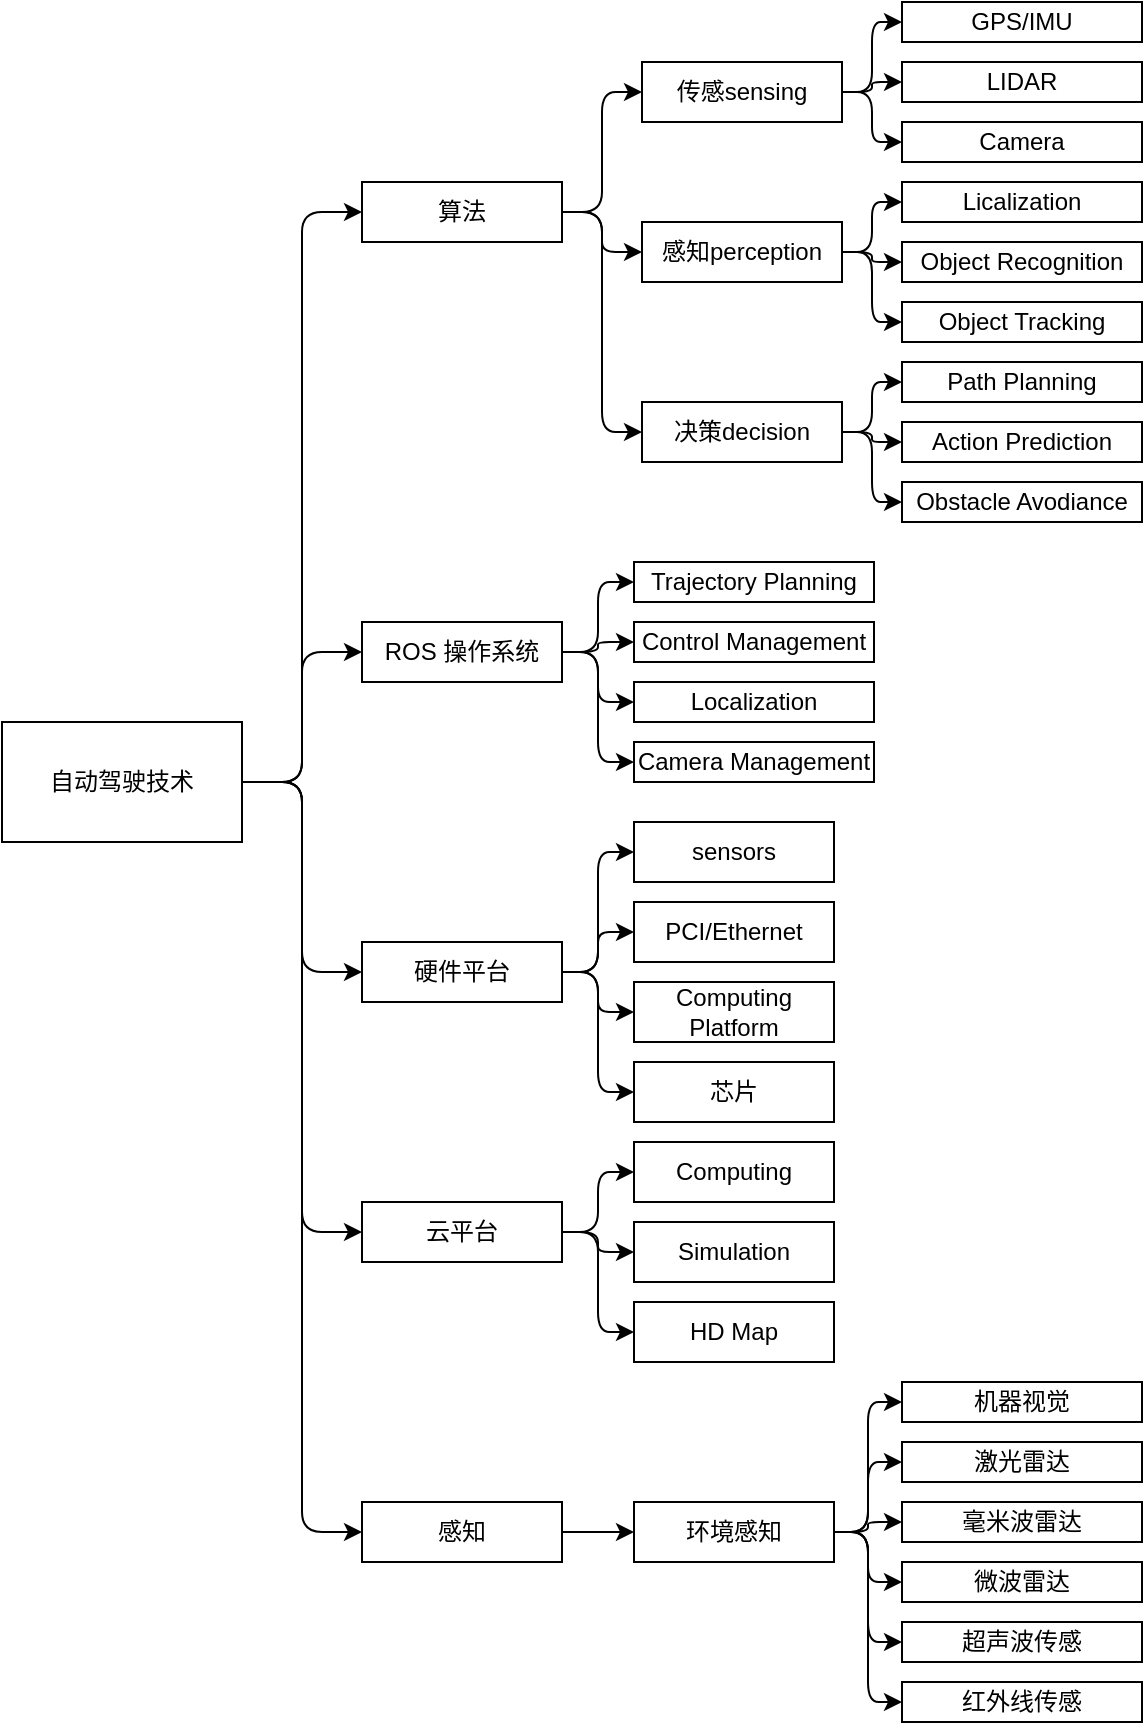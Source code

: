 <mxfile version="14.1.8" type="github">
  <diagram id="ZL88Ck0jPQ6fW8jYsuRH" name="Page-1">
    <mxGraphModel dx="1135" dy="738" grid="1" gridSize="10" guides="1" tooltips="1" connect="1" arrows="1" fold="1" page="1" pageScale="1" pageWidth="827" pageHeight="1169" math="0" shadow="0">
      <root>
        <mxCell id="0" />
        <mxCell id="1" parent="0" />
        <mxCell id="BTjaL7hRL5fljO6jldBH-1" value="自动驾驶技术" style="rounded=0;whiteSpace=wrap;html=1;" parent="1" vertex="1">
          <mxGeometry x="180" y="410" width="120" height="60" as="geometry" />
        </mxCell>
        <mxCell id="-4MOpglVaHPoF0utyKIM-1" value="算法" style="rounded=0;whiteSpace=wrap;html=1;" vertex="1" parent="1">
          <mxGeometry x="360" y="140" width="100" height="30" as="geometry" />
        </mxCell>
        <mxCell id="-4MOpglVaHPoF0utyKIM-2" value="" style="endArrow=classic;html=1;exitX=1;exitY=0.5;exitDx=0;exitDy=0;entryX=0;entryY=0.5;entryDx=0;entryDy=0;edgeStyle=orthogonalEdgeStyle;" edge="1" parent="1" source="BTjaL7hRL5fljO6jldBH-1" target="-4MOpglVaHPoF0utyKIM-1">
          <mxGeometry width="50" height="50" relative="1" as="geometry">
            <mxPoint x="360" y="280" as="sourcePoint" />
            <mxPoint x="410" y="230" as="targetPoint" />
          </mxGeometry>
        </mxCell>
        <mxCell id="-4MOpglVaHPoF0utyKIM-3" value="传感sensing" style="rounded=0;whiteSpace=wrap;html=1;" vertex="1" parent="1">
          <mxGeometry x="500" y="80" width="100" height="30" as="geometry" />
        </mxCell>
        <mxCell id="-4MOpglVaHPoF0utyKIM-4" value="感知perception" style="rounded=0;whiteSpace=wrap;html=1;" vertex="1" parent="1">
          <mxGeometry x="500" y="160" width="100" height="30" as="geometry" />
        </mxCell>
        <mxCell id="-4MOpglVaHPoF0utyKIM-5" value="决策decision" style="rounded=0;whiteSpace=wrap;html=1;" vertex="1" parent="1">
          <mxGeometry x="500" y="250" width="100" height="30" as="geometry" />
        </mxCell>
        <mxCell id="-4MOpglVaHPoF0utyKIM-6" value="" style="endArrow=classic;html=1;exitX=1;exitY=0.5;exitDx=0;exitDy=0;entryX=0;entryY=0.5;entryDx=0;entryDy=0;edgeStyle=orthogonalEdgeStyle;" edge="1" parent="1" source="-4MOpglVaHPoF0utyKIM-1" target="-4MOpglVaHPoF0utyKIM-3">
          <mxGeometry width="50" height="50" relative="1" as="geometry">
            <mxPoint x="450" y="280" as="sourcePoint" />
            <mxPoint x="500" y="230" as="targetPoint" />
          </mxGeometry>
        </mxCell>
        <mxCell id="-4MOpglVaHPoF0utyKIM-7" value="" style="endArrow=classic;html=1;exitX=1;exitY=0.5;exitDx=0;exitDy=0;entryX=0;entryY=0.5;entryDx=0;entryDy=0;edgeStyle=orthogonalEdgeStyle;" edge="1" parent="1" source="-4MOpglVaHPoF0utyKIM-1" target="-4MOpglVaHPoF0utyKIM-4">
          <mxGeometry width="50" height="50" relative="1" as="geometry">
            <mxPoint x="480" y="300" as="sourcePoint" />
            <mxPoint x="530" y="250" as="targetPoint" />
          </mxGeometry>
        </mxCell>
        <mxCell id="-4MOpglVaHPoF0utyKIM-8" value="" style="endArrow=classic;html=1;exitX=1;exitY=0.5;exitDx=0;exitDy=0;entryX=0;entryY=0.5;entryDx=0;entryDy=0;edgeStyle=orthogonalEdgeStyle;" edge="1" parent="1" source="-4MOpglVaHPoF0utyKIM-1" target="-4MOpglVaHPoF0utyKIM-5">
          <mxGeometry width="50" height="50" relative="1" as="geometry">
            <mxPoint x="490" y="280" as="sourcePoint" />
            <mxPoint x="540" y="230" as="targetPoint" />
          </mxGeometry>
        </mxCell>
        <mxCell id="-4MOpglVaHPoF0utyKIM-9" value="GPS/IMU" style="rounded=0;whiteSpace=wrap;html=1;" vertex="1" parent="1">
          <mxGeometry x="630" y="50" width="120" height="20" as="geometry" />
        </mxCell>
        <mxCell id="-4MOpglVaHPoF0utyKIM-10" value="LIDAR" style="rounded=0;whiteSpace=wrap;html=1;" vertex="1" parent="1">
          <mxGeometry x="630" y="80" width="120" height="20" as="geometry" />
        </mxCell>
        <mxCell id="-4MOpglVaHPoF0utyKIM-11" value="Camera" style="rounded=0;whiteSpace=wrap;html=1;" vertex="1" parent="1">
          <mxGeometry x="630" y="110" width="120" height="20" as="geometry" />
        </mxCell>
        <mxCell id="-4MOpglVaHPoF0utyKIM-12" value="" style="endArrow=classic;html=1;exitX=1;exitY=0.5;exitDx=0;exitDy=0;entryX=0;entryY=0.5;entryDx=0;entryDy=0;edgeStyle=orthogonalEdgeStyle;" edge="1" parent="1" source="-4MOpglVaHPoF0utyKIM-3" target="-4MOpglVaHPoF0utyKIM-9">
          <mxGeometry width="50" height="50" relative="1" as="geometry">
            <mxPoint x="680" y="230" as="sourcePoint" />
            <mxPoint x="730" y="180" as="targetPoint" />
          </mxGeometry>
        </mxCell>
        <mxCell id="-4MOpglVaHPoF0utyKIM-13" value="" style="endArrow=classic;html=1;exitX=1;exitY=0.5;exitDx=0;exitDy=0;entryX=0;entryY=0.5;entryDx=0;entryDy=0;edgeStyle=orthogonalEdgeStyle;" edge="1" parent="1" source="-4MOpglVaHPoF0utyKIM-3" target="-4MOpglVaHPoF0utyKIM-10">
          <mxGeometry width="50" height="50" relative="1" as="geometry">
            <mxPoint x="680" y="250" as="sourcePoint" />
            <mxPoint x="730" y="200" as="targetPoint" />
          </mxGeometry>
        </mxCell>
        <mxCell id="-4MOpglVaHPoF0utyKIM-14" value="" style="endArrow=classic;html=1;exitX=1;exitY=0.5;exitDx=0;exitDy=0;entryX=0;entryY=0.5;entryDx=0;entryDy=0;edgeStyle=orthogonalEdgeStyle;" edge="1" parent="1" source="-4MOpglVaHPoF0utyKIM-3" target="-4MOpglVaHPoF0utyKIM-11">
          <mxGeometry width="50" height="50" relative="1" as="geometry">
            <mxPoint x="680" y="230" as="sourcePoint" />
            <mxPoint x="730" y="180" as="targetPoint" />
          </mxGeometry>
        </mxCell>
        <mxCell id="-4MOpglVaHPoF0utyKIM-15" value="Licalization" style="rounded=0;whiteSpace=wrap;html=1;" vertex="1" parent="1">
          <mxGeometry x="630" y="140" width="120" height="20" as="geometry" />
        </mxCell>
        <mxCell id="-4MOpglVaHPoF0utyKIM-16" value="Object Recognition" style="rounded=0;whiteSpace=wrap;html=1;" vertex="1" parent="1">
          <mxGeometry x="630" y="170" width="120" height="20" as="geometry" />
        </mxCell>
        <mxCell id="-4MOpglVaHPoF0utyKIM-17" value="Object Tracking" style="rounded=0;whiteSpace=wrap;html=1;" vertex="1" parent="1">
          <mxGeometry x="630" y="200" width="120" height="20" as="geometry" />
        </mxCell>
        <mxCell id="-4MOpglVaHPoF0utyKIM-18" value="" style="endArrow=classic;html=1;exitX=1;exitY=0.5;exitDx=0;exitDy=0;entryX=0;entryY=0.5;entryDx=0;entryDy=0;edgeStyle=orthogonalEdgeStyle;" edge="1" parent="1" source="-4MOpglVaHPoF0utyKIM-4" target="-4MOpglVaHPoF0utyKIM-15">
          <mxGeometry width="50" height="50" relative="1" as="geometry">
            <mxPoint x="700" y="310" as="sourcePoint" />
            <mxPoint x="750" y="260" as="targetPoint" />
          </mxGeometry>
        </mxCell>
        <mxCell id="-4MOpglVaHPoF0utyKIM-19" value="" style="endArrow=classic;html=1;exitX=1;exitY=0.5;exitDx=0;exitDy=0;entryX=0;entryY=0.5;entryDx=0;entryDy=0;edgeStyle=orthogonalEdgeStyle;" edge="1" parent="1" source="-4MOpglVaHPoF0utyKIM-4" target="-4MOpglVaHPoF0utyKIM-16">
          <mxGeometry width="50" height="50" relative="1" as="geometry">
            <mxPoint x="680" y="330" as="sourcePoint" />
            <mxPoint x="730" y="280" as="targetPoint" />
          </mxGeometry>
        </mxCell>
        <mxCell id="-4MOpglVaHPoF0utyKIM-20" value="" style="endArrow=classic;html=1;exitX=1;exitY=0.5;exitDx=0;exitDy=0;entryX=0;entryY=0.5;entryDx=0;entryDy=0;edgeStyle=orthogonalEdgeStyle;" edge="1" parent="1" source="-4MOpglVaHPoF0utyKIM-4" target="-4MOpglVaHPoF0utyKIM-17">
          <mxGeometry width="50" height="50" relative="1" as="geometry">
            <mxPoint x="650" y="320" as="sourcePoint" />
            <mxPoint x="700" y="270" as="targetPoint" />
          </mxGeometry>
        </mxCell>
        <mxCell id="-4MOpglVaHPoF0utyKIM-21" value="Path Planning" style="rounded=0;whiteSpace=wrap;html=1;" vertex="1" parent="1">
          <mxGeometry x="630" y="230" width="120" height="20" as="geometry" />
        </mxCell>
        <mxCell id="-4MOpglVaHPoF0utyKIM-22" value="Action Prediction" style="rounded=0;whiteSpace=wrap;html=1;" vertex="1" parent="1">
          <mxGeometry x="630" y="260" width="120" height="20" as="geometry" />
        </mxCell>
        <mxCell id="-4MOpglVaHPoF0utyKIM-23" value="Obstacle Avodiance" style="rounded=0;whiteSpace=wrap;html=1;" vertex="1" parent="1">
          <mxGeometry x="630" y="290" width="120" height="20" as="geometry" />
        </mxCell>
        <mxCell id="-4MOpglVaHPoF0utyKIM-24" value="" style="endArrow=classic;html=1;exitX=1;exitY=0.5;exitDx=0;exitDy=0;entryX=0;entryY=0.5;entryDx=0;entryDy=0;edgeStyle=orthogonalEdgeStyle;" edge="1" parent="1" source="-4MOpglVaHPoF0utyKIM-5" target="-4MOpglVaHPoF0utyKIM-21">
          <mxGeometry width="50" height="50" relative="1" as="geometry">
            <mxPoint x="560" y="410" as="sourcePoint" />
            <mxPoint x="610" y="360" as="targetPoint" />
          </mxGeometry>
        </mxCell>
        <mxCell id="-4MOpglVaHPoF0utyKIM-25" value="" style="endArrow=classic;html=1;exitX=1;exitY=0.5;exitDx=0;exitDy=0;entryX=0;entryY=0.5;entryDx=0;entryDy=0;edgeStyle=orthogonalEdgeStyle;" edge="1" parent="1" source="-4MOpglVaHPoF0utyKIM-5" target="-4MOpglVaHPoF0utyKIM-22">
          <mxGeometry width="50" height="50" relative="1" as="geometry">
            <mxPoint x="630" y="410" as="sourcePoint" />
            <mxPoint x="680" y="360" as="targetPoint" />
          </mxGeometry>
        </mxCell>
        <mxCell id="-4MOpglVaHPoF0utyKIM-26" value="" style="endArrow=classic;html=1;exitX=1;exitY=0.5;exitDx=0;exitDy=0;entryX=0;entryY=0.5;entryDx=0;entryDy=0;edgeStyle=orthogonalEdgeStyle;" edge="1" parent="1" source="-4MOpglVaHPoF0utyKIM-5" target="-4MOpglVaHPoF0utyKIM-23">
          <mxGeometry width="50" height="50" relative="1" as="geometry">
            <mxPoint x="600" y="260" as="sourcePoint" />
            <mxPoint x="680" y="370" as="targetPoint" />
          </mxGeometry>
        </mxCell>
        <mxCell id="-4MOpglVaHPoF0utyKIM-27" value="ROS 操作系统" style="rounded=0;whiteSpace=wrap;html=1;" vertex="1" parent="1">
          <mxGeometry x="360" y="360" width="100" height="30" as="geometry" />
        </mxCell>
        <mxCell id="-4MOpglVaHPoF0utyKIM-28" value="" style="endArrow=classic;html=1;exitX=1;exitY=0.5;exitDx=0;exitDy=0;entryX=0;entryY=0.5;entryDx=0;entryDy=0;edgeStyle=orthogonalEdgeStyle;" edge="1" parent="1" source="BTjaL7hRL5fljO6jldBH-1" target="-4MOpglVaHPoF0utyKIM-27">
          <mxGeometry width="50" height="50" relative="1" as="geometry">
            <mxPoint x="300" y="470" as="sourcePoint" />
            <mxPoint x="350" y="420" as="targetPoint" />
          </mxGeometry>
        </mxCell>
        <mxCell id="-4MOpglVaHPoF0utyKIM-29" value="Trajectory Planning" style="rounded=0;whiteSpace=wrap;html=1;" vertex="1" parent="1">
          <mxGeometry x="496" y="330" width="120" height="20" as="geometry" />
        </mxCell>
        <mxCell id="-4MOpglVaHPoF0utyKIM-31" value="Control Management" style="rounded=0;whiteSpace=wrap;html=1;" vertex="1" parent="1">
          <mxGeometry x="496" y="360" width="120" height="20" as="geometry" />
        </mxCell>
        <mxCell id="-4MOpglVaHPoF0utyKIM-32" value="Localization" style="rounded=0;whiteSpace=wrap;html=1;" vertex="1" parent="1">
          <mxGeometry x="496" y="390" width="120" height="20" as="geometry" />
        </mxCell>
        <mxCell id="-4MOpglVaHPoF0utyKIM-33" value="Camera Management" style="rounded=0;whiteSpace=wrap;html=1;" vertex="1" parent="1">
          <mxGeometry x="496" y="420" width="120" height="20" as="geometry" />
        </mxCell>
        <mxCell id="-4MOpglVaHPoF0utyKIM-34" value="" style="endArrow=classic;html=1;exitX=1;exitY=0.5;exitDx=0;exitDy=0;entryX=0;entryY=0.5;entryDx=0;entryDy=0;edgeStyle=orthogonalEdgeStyle;" edge="1" parent="1" source="-4MOpglVaHPoF0utyKIM-27" target="-4MOpglVaHPoF0utyKIM-29">
          <mxGeometry width="50" height="50" relative="1" as="geometry">
            <mxPoint x="736" y="360" as="sourcePoint" />
            <mxPoint x="786" y="310" as="targetPoint" />
          </mxGeometry>
        </mxCell>
        <mxCell id="-4MOpglVaHPoF0utyKIM-35" value="" style="endArrow=classic;html=1;exitX=1;exitY=0.5;exitDx=0;exitDy=0;entryX=0;entryY=0.5;entryDx=0;entryDy=0;edgeStyle=orthogonalEdgeStyle;" edge="1" parent="1" source="-4MOpglVaHPoF0utyKIM-27" target="-4MOpglVaHPoF0utyKIM-31">
          <mxGeometry width="50" height="50" relative="1" as="geometry">
            <mxPoint x="696" y="400" as="sourcePoint" />
            <mxPoint x="486" y="400" as="targetPoint" />
          </mxGeometry>
        </mxCell>
        <mxCell id="-4MOpglVaHPoF0utyKIM-36" value="" style="endArrow=classic;html=1;exitX=1;exitY=0.5;exitDx=0;exitDy=0;entryX=0;entryY=0.5;entryDx=0;entryDy=0;edgeStyle=orthogonalEdgeStyle;" edge="1" parent="1" source="-4MOpglVaHPoF0utyKIM-27" target="-4MOpglVaHPoF0utyKIM-32">
          <mxGeometry width="50" height="50" relative="1" as="geometry">
            <mxPoint x="476" y="530" as="sourcePoint" />
            <mxPoint x="526" y="480" as="targetPoint" />
          </mxGeometry>
        </mxCell>
        <mxCell id="-4MOpglVaHPoF0utyKIM-37" value="" style="endArrow=classic;html=1;exitX=1;exitY=0.5;exitDx=0;exitDy=0;entryX=0;entryY=0.5;entryDx=0;entryDy=0;edgeStyle=orthogonalEdgeStyle;" edge="1" parent="1" source="-4MOpglVaHPoF0utyKIM-27" target="-4MOpglVaHPoF0utyKIM-33">
          <mxGeometry width="50" height="50" relative="1" as="geometry">
            <mxPoint x="506" y="540" as="sourcePoint" />
            <mxPoint x="556" y="490" as="targetPoint" />
          </mxGeometry>
        </mxCell>
        <mxCell id="-4MOpglVaHPoF0utyKIM-38" value="硬件平台" style="rounded=0;whiteSpace=wrap;html=1;" vertex="1" parent="1">
          <mxGeometry x="360" y="520" width="100" height="30" as="geometry" />
        </mxCell>
        <mxCell id="-4MOpglVaHPoF0utyKIM-39" value="" style="endArrow=classic;html=1;exitX=1;exitY=0.5;exitDx=0;exitDy=0;entryX=0;entryY=0.5;entryDx=0;entryDy=0;edgeStyle=orthogonalEdgeStyle;" edge="1" parent="1" source="BTjaL7hRL5fljO6jldBH-1" target="-4MOpglVaHPoF0utyKIM-38">
          <mxGeometry width="50" height="50" relative="1" as="geometry">
            <mxPoint x="270" y="500" as="sourcePoint" />
            <mxPoint x="320" y="450" as="targetPoint" />
          </mxGeometry>
        </mxCell>
        <mxCell id="-4MOpglVaHPoF0utyKIM-40" value="sensors" style="rounded=0;whiteSpace=wrap;html=1;" vertex="1" parent="1">
          <mxGeometry x="496" y="460" width="100" height="30" as="geometry" />
        </mxCell>
        <mxCell id="-4MOpglVaHPoF0utyKIM-41" value="PCI/Ethernet" style="rounded=0;whiteSpace=wrap;html=1;" vertex="1" parent="1">
          <mxGeometry x="496" y="500" width="100" height="30" as="geometry" />
        </mxCell>
        <mxCell id="-4MOpglVaHPoF0utyKIM-42" value="Computing Platform" style="rounded=0;whiteSpace=wrap;html=1;" vertex="1" parent="1">
          <mxGeometry x="496" y="540" width="100" height="30" as="geometry" />
        </mxCell>
        <mxCell id="-4MOpglVaHPoF0utyKIM-43" value="芯片" style="rounded=0;whiteSpace=wrap;html=1;" vertex="1" parent="1">
          <mxGeometry x="496" y="580" width="100" height="30" as="geometry" />
        </mxCell>
        <mxCell id="-4MOpglVaHPoF0utyKIM-44" value="" style="endArrow=classic;html=1;exitX=1;exitY=0.5;exitDx=0;exitDy=0;entryX=0;entryY=0.5;entryDx=0;entryDy=0;edgeStyle=orthogonalEdgeStyle;" edge="1" parent="1" source="-4MOpglVaHPoF0utyKIM-38" target="-4MOpglVaHPoF0utyKIM-40">
          <mxGeometry width="50" height="50" relative="1" as="geometry">
            <mxPoint x="670" y="480" as="sourcePoint" />
            <mxPoint x="720" y="430" as="targetPoint" />
          </mxGeometry>
        </mxCell>
        <mxCell id="-4MOpglVaHPoF0utyKIM-45" value="" style="endArrow=classic;html=1;exitX=1;exitY=0.5;exitDx=0;exitDy=0;entryX=0;entryY=0.5;entryDx=0;entryDy=0;edgeStyle=orthogonalEdgeStyle;" edge="1" parent="1" source="-4MOpglVaHPoF0utyKIM-38" target="-4MOpglVaHPoF0utyKIM-41">
          <mxGeometry width="50" height="50" relative="1" as="geometry">
            <mxPoint x="690" y="510" as="sourcePoint" />
            <mxPoint x="740" y="460" as="targetPoint" />
          </mxGeometry>
        </mxCell>
        <mxCell id="-4MOpglVaHPoF0utyKIM-46" value="" style="endArrow=classic;html=1;exitX=1;exitY=0.5;exitDx=0;exitDy=0;entryX=0;entryY=0.5;entryDx=0;entryDy=0;edgeStyle=orthogonalEdgeStyle;" edge="1" parent="1" source="-4MOpglVaHPoF0utyKIM-38" target="-4MOpglVaHPoF0utyKIM-42">
          <mxGeometry width="50" height="50" relative="1" as="geometry">
            <mxPoint x="650" y="570" as="sourcePoint" />
            <mxPoint x="700" y="520" as="targetPoint" />
          </mxGeometry>
        </mxCell>
        <mxCell id="-4MOpglVaHPoF0utyKIM-47" value="" style="endArrow=classic;html=1;exitX=1;exitY=0.5;exitDx=0;exitDy=0;entryX=0;entryY=0.5;entryDx=0;entryDy=0;edgeStyle=orthogonalEdgeStyle;" edge="1" parent="1" source="-4MOpglVaHPoF0utyKIM-38" target="-4MOpglVaHPoF0utyKIM-43">
          <mxGeometry width="50" height="50" relative="1" as="geometry">
            <mxPoint x="640" y="570" as="sourcePoint" />
            <mxPoint x="690" y="520" as="targetPoint" />
          </mxGeometry>
        </mxCell>
        <mxCell id="-4MOpglVaHPoF0utyKIM-48" value="云平台" style="rounded=0;whiteSpace=wrap;html=1;" vertex="1" parent="1">
          <mxGeometry x="360" y="650" width="100" height="30" as="geometry" />
        </mxCell>
        <mxCell id="-4MOpglVaHPoF0utyKIM-49" value="" style="endArrow=classic;html=1;exitX=1;exitY=0.5;exitDx=0;exitDy=0;entryX=0;entryY=0.5;entryDx=0;entryDy=0;edgeStyle=orthogonalEdgeStyle;" edge="1" parent="1" source="BTjaL7hRL5fljO6jldBH-1" target="-4MOpglVaHPoF0utyKIM-48">
          <mxGeometry width="50" height="50" relative="1" as="geometry">
            <mxPoint x="290" y="640" as="sourcePoint" />
            <mxPoint x="340" y="590" as="targetPoint" />
          </mxGeometry>
        </mxCell>
        <mxCell id="-4MOpglVaHPoF0utyKIM-50" value="Computing" style="rounded=0;whiteSpace=wrap;html=1;" vertex="1" parent="1">
          <mxGeometry x="496" y="620" width="100" height="30" as="geometry" />
        </mxCell>
        <mxCell id="-4MOpglVaHPoF0utyKIM-51" value="Simulation" style="rounded=0;whiteSpace=wrap;html=1;" vertex="1" parent="1">
          <mxGeometry x="496" y="660" width="100" height="30" as="geometry" />
        </mxCell>
        <mxCell id="-4MOpglVaHPoF0utyKIM-52" value="HD Map" style="rounded=0;whiteSpace=wrap;html=1;" vertex="1" parent="1">
          <mxGeometry x="496" y="700" width="100" height="30" as="geometry" />
        </mxCell>
        <mxCell id="-4MOpglVaHPoF0utyKIM-53" value="" style="endArrow=classic;html=1;exitX=1;exitY=0.5;exitDx=0;exitDy=0;entryX=0;entryY=0.5;entryDx=0;entryDy=0;edgeStyle=orthogonalEdgeStyle;" edge="1" parent="1" source="-4MOpglVaHPoF0utyKIM-48" target="-4MOpglVaHPoF0utyKIM-50">
          <mxGeometry width="50" height="50" relative="1" as="geometry">
            <mxPoint x="650" y="620" as="sourcePoint" />
            <mxPoint x="700" y="570" as="targetPoint" />
          </mxGeometry>
        </mxCell>
        <mxCell id="-4MOpglVaHPoF0utyKIM-54" value="" style="endArrow=classic;html=1;exitX=1;exitY=0.5;exitDx=0;exitDy=0;entryX=0;entryY=0.5;entryDx=0;entryDy=0;edgeStyle=orthogonalEdgeStyle;" edge="1" parent="1" source="-4MOpglVaHPoF0utyKIM-48" target="-4MOpglVaHPoF0utyKIM-51">
          <mxGeometry width="50" height="50" relative="1" as="geometry">
            <mxPoint x="660" y="640" as="sourcePoint" />
            <mxPoint x="710" y="590" as="targetPoint" />
          </mxGeometry>
        </mxCell>
        <mxCell id="-4MOpglVaHPoF0utyKIM-55" value="" style="endArrow=classic;html=1;exitX=1;exitY=0.5;exitDx=0;exitDy=0;entryX=0;entryY=0.5;entryDx=0;entryDy=0;edgeStyle=orthogonalEdgeStyle;" edge="1" parent="1" source="-4MOpglVaHPoF0utyKIM-48" target="-4MOpglVaHPoF0utyKIM-52">
          <mxGeometry width="50" height="50" relative="1" as="geometry">
            <mxPoint x="640" y="690" as="sourcePoint" />
            <mxPoint x="690" y="640" as="targetPoint" />
          </mxGeometry>
        </mxCell>
        <mxCell id="-4MOpglVaHPoF0utyKIM-56" value="感知" style="rounded=0;whiteSpace=wrap;html=1;" vertex="1" parent="1">
          <mxGeometry x="360" y="800" width="100" height="30" as="geometry" />
        </mxCell>
        <mxCell id="-4MOpglVaHPoF0utyKIM-57" value="" style="endArrow=classic;html=1;exitX=1;exitY=0.5;exitDx=0;exitDy=0;entryX=0;entryY=0.5;entryDx=0;entryDy=0;edgeStyle=orthogonalEdgeStyle;" edge="1" parent="1" source="BTjaL7hRL5fljO6jldBH-1" target="-4MOpglVaHPoF0utyKIM-56">
          <mxGeometry width="50" height="50" relative="1" as="geometry">
            <mxPoint x="250" y="790" as="sourcePoint" />
            <mxPoint x="300" y="740" as="targetPoint" />
          </mxGeometry>
        </mxCell>
        <mxCell id="-4MOpglVaHPoF0utyKIM-58" value="机器视觉" style="rounded=0;whiteSpace=wrap;html=1;" vertex="1" parent="1">
          <mxGeometry x="630" y="740" width="120" height="20" as="geometry" />
        </mxCell>
        <mxCell id="-4MOpglVaHPoF0utyKIM-59" value="环境感知" style="rounded=0;whiteSpace=wrap;html=1;" vertex="1" parent="1">
          <mxGeometry x="496" y="800" width="100" height="30" as="geometry" />
        </mxCell>
        <mxCell id="-4MOpglVaHPoF0utyKIM-60" value="" style="endArrow=classic;html=1;exitX=1;exitY=0.5;exitDx=0;exitDy=0;entryX=0;entryY=0.5;entryDx=0;entryDy=0;edgeStyle=orthogonalEdgeStyle;" edge="1" parent="1" source="-4MOpglVaHPoF0utyKIM-56" target="-4MOpglVaHPoF0utyKIM-59">
          <mxGeometry width="50" height="50" relative="1" as="geometry">
            <mxPoint x="470" y="930" as="sourcePoint" />
            <mxPoint x="520" y="880" as="targetPoint" />
          </mxGeometry>
        </mxCell>
        <mxCell id="-4MOpglVaHPoF0utyKIM-61" value="激光雷达" style="rounded=0;whiteSpace=wrap;html=1;" vertex="1" parent="1">
          <mxGeometry x="630" y="770" width="120" height="20" as="geometry" />
        </mxCell>
        <mxCell id="-4MOpglVaHPoF0utyKIM-62" value="毫米波雷达" style="rounded=0;whiteSpace=wrap;html=1;" vertex="1" parent="1">
          <mxGeometry x="630" y="800" width="120" height="20" as="geometry" />
        </mxCell>
        <mxCell id="-4MOpglVaHPoF0utyKIM-63" value="微波雷达" style="rounded=0;whiteSpace=wrap;html=1;" vertex="1" parent="1">
          <mxGeometry x="630" y="830" width="120" height="20" as="geometry" />
        </mxCell>
        <mxCell id="-4MOpglVaHPoF0utyKIM-64" value="超声波传感" style="rounded=0;whiteSpace=wrap;html=1;" vertex="1" parent="1">
          <mxGeometry x="630" y="860" width="120" height="20" as="geometry" />
        </mxCell>
        <mxCell id="-4MOpglVaHPoF0utyKIM-65" value="红外线传感" style="rounded=0;whiteSpace=wrap;html=1;" vertex="1" parent="1">
          <mxGeometry x="630" y="890" width="120" height="20" as="geometry" />
        </mxCell>
        <mxCell id="-4MOpglVaHPoF0utyKIM-66" value="" style="endArrow=classic;html=1;exitX=1;exitY=0.5;exitDx=0;exitDy=0;entryX=0;entryY=0.5;entryDx=0;entryDy=0;edgeStyle=orthogonalEdgeStyle;" edge="1" parent="1" source="-4MOpglVaHPoF0utyKIM-59" target="-4MOpglVaHPoF0utyKIM-58">
          <mxGeometry width="50" height="50" relative="1" as="geometry">
            <mxPoint x="540" y="950" as="sourcePoint" />
            <mxPoint x="590" y="900" as="targetPoint" />
          </mxGeometry>
        </mxCell>
        <mxCell id="-4MOpglVaHPoF0utyKIM-67" value="" style="endArrow=classic;html=1;exitX=1;exitY=0.5;exitDx=0;exitDy=0;entryX=0;entryY=0.5;entryDx=0;entryDy=0;edgeStyle=orthogonalEdgeStyle;" edge="1" parent="1" source="-4MOpglVaHPoF0utyKIM-59" target="-4MOpglVaHPoF0utyKIM-61">
          <mxGeometry width="50" height="50" relative="1" as="geometry">
            <mxPoint x="540" y="930" as="sourcePoint" />
            <mxPoint x="590" y="880" as="targetPoint" />
          </mxGeometry>
        </mxCell>
        <mxCell id="-4MOpglVaHPoF0utyKIM-68" value="" style="endArrow=classic;html=1;exitX=1;exitY=0.5;exitDx=0;exitDy=0;entryX=0;entryY=0.5;entryDx=0;entryDy=0;edgeStyle=orthogonalEdgeStyle;" edge="1" parent="1" source="-4MOpglVaHPoF0utyKIM-59" target="-4MOpglVaHPoF0utyKIM-62">
          <mxGeometry width="50" height="50" relative="1" as="geometry">
            <mxPoint x="560" y="940" as="sourcePoint" />
            <mxPoint x="610" y="890" as="targetPoint" />
          </mxGeometry>
        </mxCell>
        <mxCell id="-4MOpglVaHPoF0utyKIM-69" value="" style="endArrow=classic;html=1;exitX=1;exitY=0.5;exitDx=0;exitDy=0;entryX=0;entryY=0.5;entryDx=0;entryDy=0;edgeStyle=orthogonalEdgeStyle;" edge="1" parent="1" source="-4MOpglVaHPoF0utyKIM-59" target="-4MOpglVaHPoF0utyKIM-63">
          <mxGeometry width="50" height="50" relative="1" as="geometry">
            <mxPoint x="570" y="990" as="sourcePoint" />
            <mxPoint x="620" y="940" as="targetPoint" />
          </mxGeometry>
        </mxCell>
        <mxCell id="-4MOpglVaHPoF0utyKIM-70" value="" style="endArrow=classic;html=1;exitX=1;exitY=0.5;exitDx=0;exitDy=0;entryX=0;entryY=0.5;entryDx=0;entryDy=0;edgeStyle=orthogonalEdgeStyle;" edge="1" parent="1" source="-4MOpglVaHPoF0utyKIM-59" target="-4MOpglVaHPoF0utyKIM-64">
          <mxGeometry width="50" height="50" relative="1" as="geometry">
            <mxPoint x="590" y="990" as="sourcePoint" />
            <mxPoint x="640" y="940" as="targetPoint" />
          </mxGeometry>
        </mxCell>
        <mxCell id="-4MOpglVaHPoF0utyKIM-71" value="" style="endArrow=classic;html=1;exitX=1;exitY=0.5;exitDx=0;exitDy=0;entryX=0;entryY=0.5;entryDx=0;entryDy=0;edgeStyle=orthogonalEdgeStyle;" edge="1" parent="1" source="-4MOpglVaHPoF0utyKIM-59" target="-4MOpglVaHPoF0utyKIM-65">
          <mxGeometry width="50" height="50" relative="1" as="geometry">
            <mxPoint x="600" y="1030" as="sourcePoint" />
            <mxPoint x="650" y="980" as="targetPoint" />
          </mxGeometry>
        </mxCell>
      </root>
    </mxGraphModel>
  </diagram>
</mxfile>
